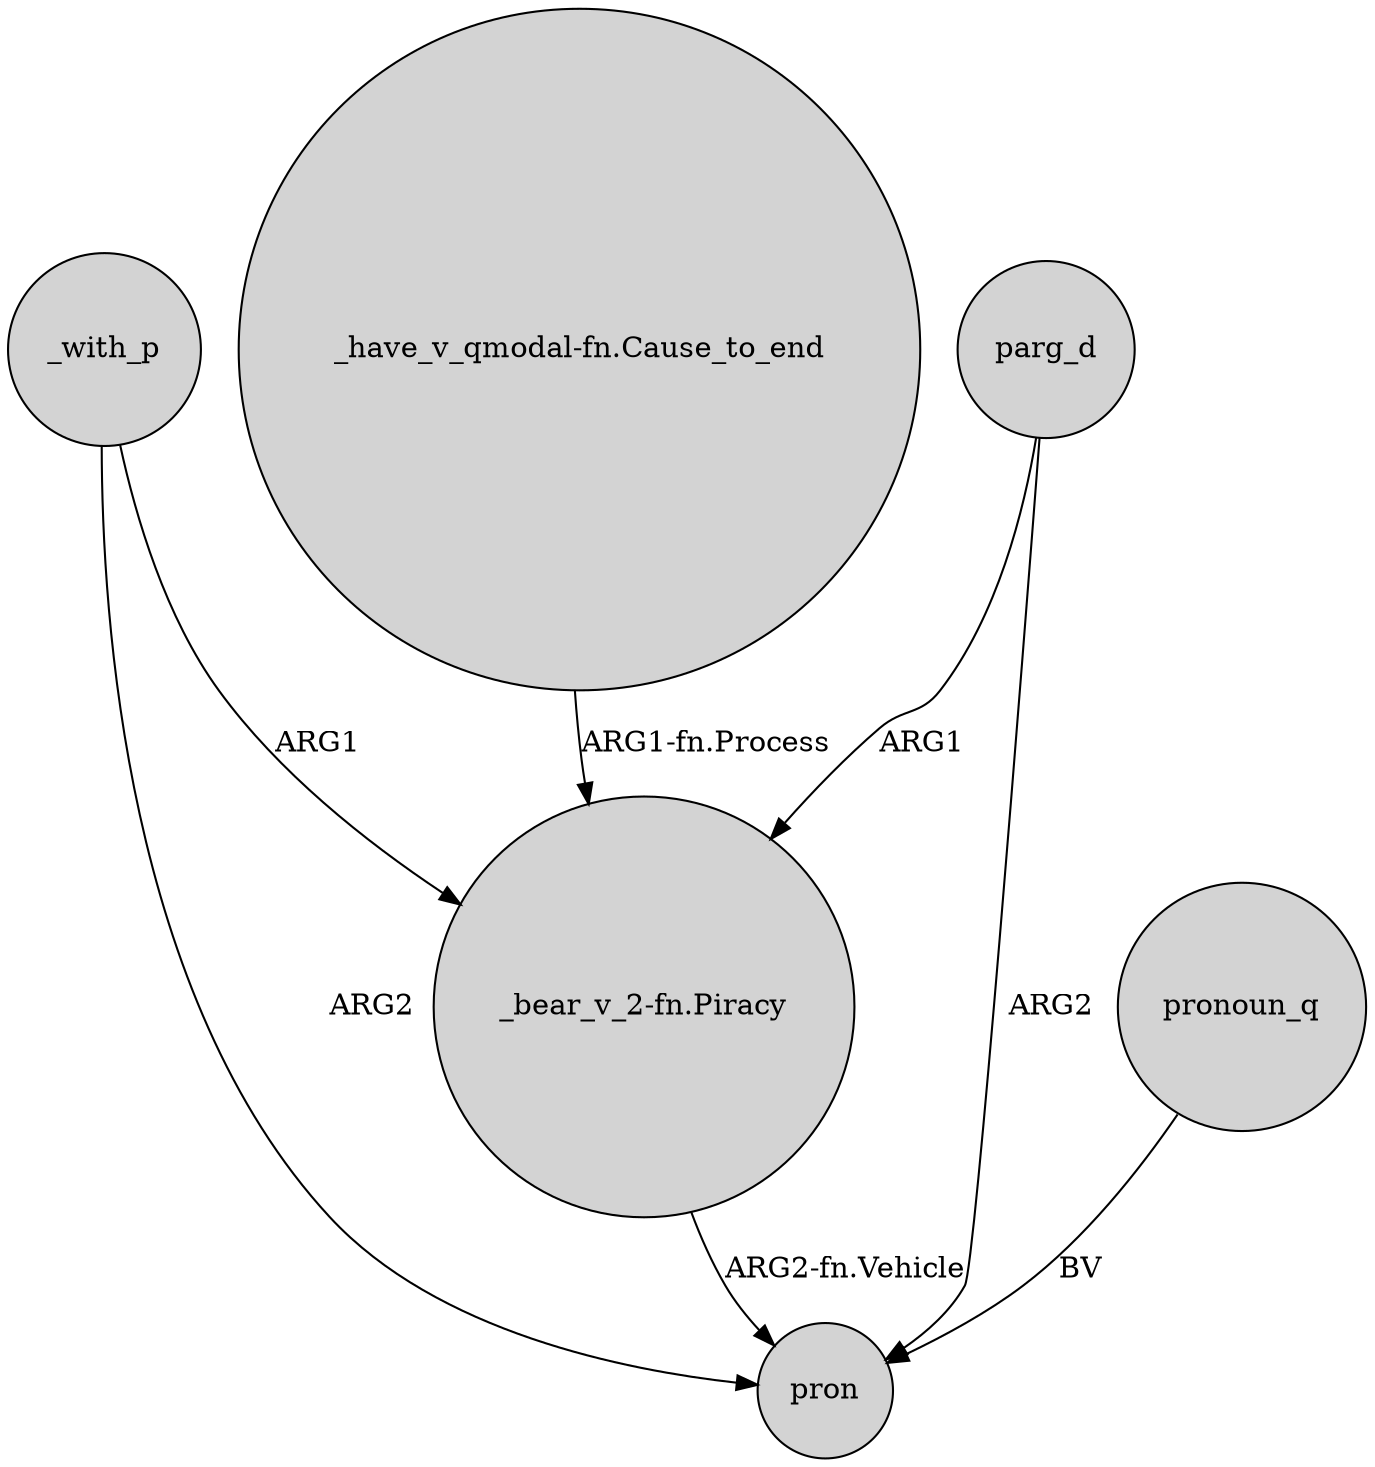 digraph {
	node [shape=circle style=filled]
	"_bear_v_2-fn.Piracy" -> pron [label="ARG2-fn.Vehicle"]
	_with_p -> pron [label=ARG2]
	_with_p -> "_bear_v_2-fn.Piracy" [label=ARG1]
	"_have_v_qmodal-fn.Cause_to_end" -> "_bear_v_2-fn.Piracy" [label="ARG1-fn.Process"]
	parg_d -> "_bear_v_2-fn.Piracy" [label=ARG1]
	pronoun_q -> pron [label=BV]
	parg_d -> pron [label=ARG2]
}
